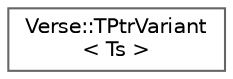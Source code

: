digraph "Graphical Class Hierarchy"
{
 // INTERACTIVE_SVG=YES
 // LATEX_PDF_SIZE
  bgcolor="transparent";
  edge [fontname=Helvetica,fontsize=10,labelfontname=Helvetica,labelfontsize=10];
  node [fontname=Helvetica,fontsize=10,shape=box,height=0.2,width=0.4];
  rankdir="LR";
  Node0 [id="Node000000",label="Verse::TPtrVariant\l\< Ts \>",height=0.2,width=0.4,color="grey40", fillcolor="white", style="filled",URL="$d8/d30/structVerse_1_1TPtrVariant.html",tooltip=" "];
}
